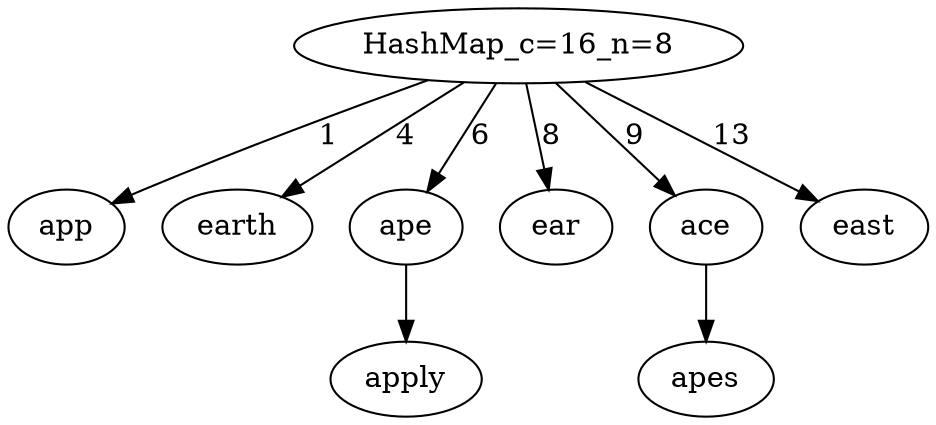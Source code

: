 digraph OurHashMap {
"HashMap_c=16_n=8"
"HashMap_c=16_n=8" -> {"app"} [label="1"]
"HashMap_c=16_n=8" -> {"earth"} [label="4"]
"HashMap_c=16_n=8" -> {"ape"} [label="6"]
"ape" -> {"apply"}
"HashMap_c=16_n=8" -> {"ear"} [label="8"]
"HashMap_c=16_n=8" -> {"ace"} [label="9"]
"ace" -> {"apes"}
"HashMap_c=16_n=8" -> {"east"} [label="13"]
}

